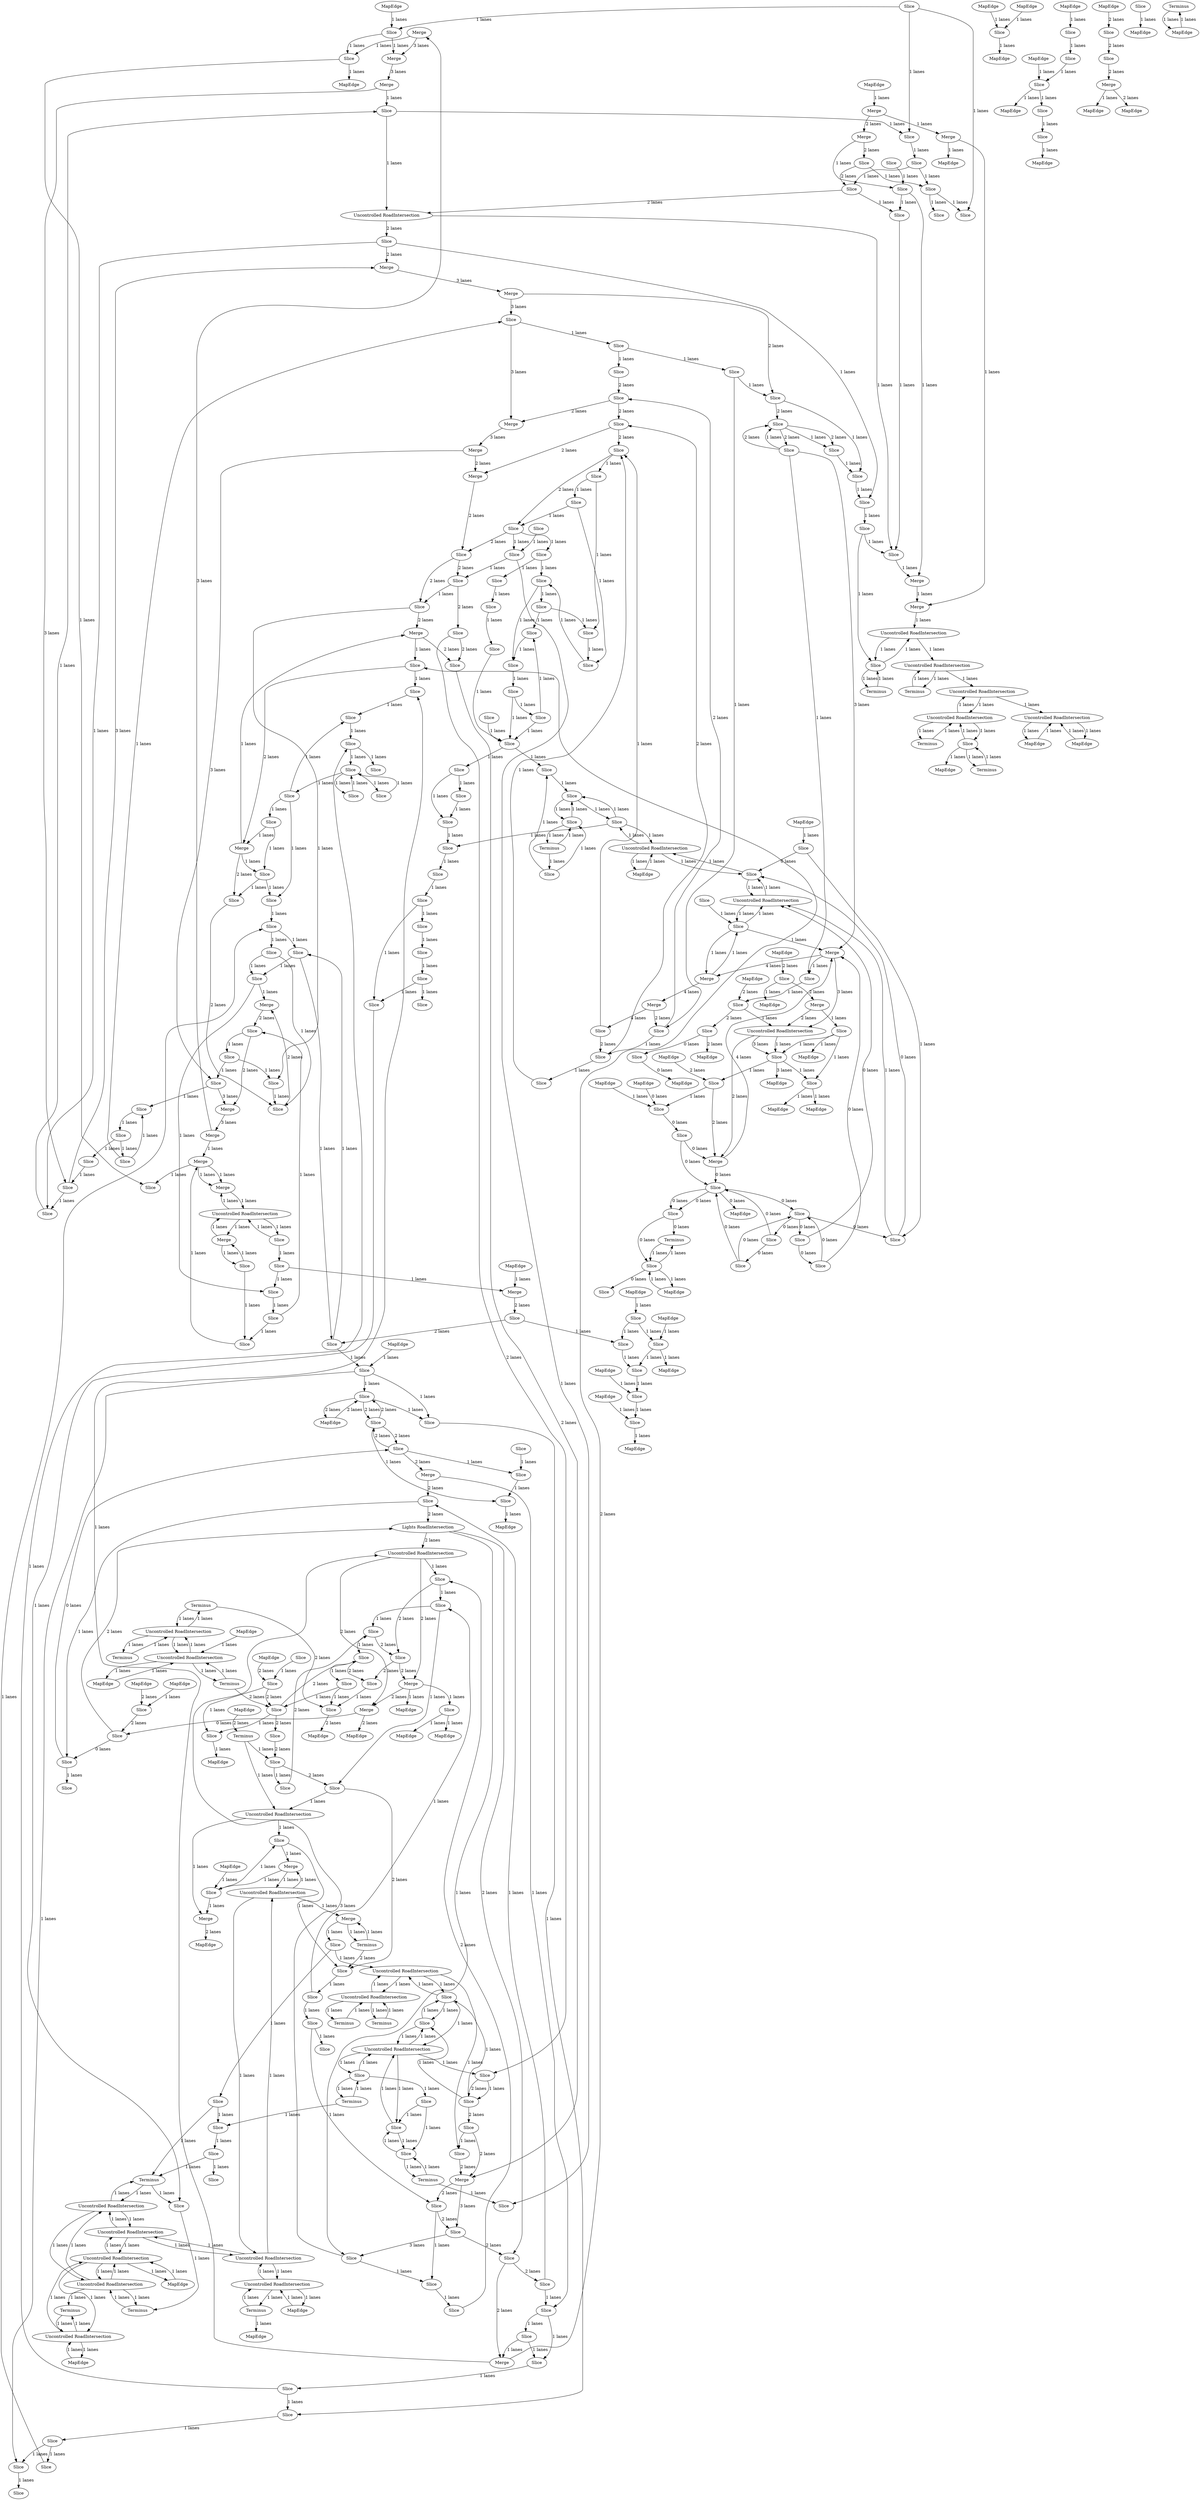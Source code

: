 digraph {
    0 [ label = "Merge" ]
    1 [ label = "MapEdge" ]
    2 [ label = "Merge" ]
    3 [ label = "Lights RoadIntersection" ]
    4 [ label = "Merge" ]
    5 [ label = "Merge" ]
    6 [ label = "Merge" ]
    7 [ label = "Slice" ]
    8 [ label = "MapEdge" ]
    9 [ label = "Uncontrolled RoadIntersection" ]
    10 [ label = "Slice" ]
    11 [ label = "Terminus" ]
    12 [ label = "Uncontrolled RoadIntersection" ]
    13 [ label = "Merge" ]
    14 [ label = "MapEdge" ]
    15 [ label = "MapEdge" ]
    16 [ label = "MapEdge" ]
    17 [ label = "Terminus" ]
    18 [ label = "MapEdge" ]
    19 [ label = "Slice" ]
    20 [ label = "Slice" ]
    21 [ label = "MapEdge" ]
    22 [ label = "Merge" ]
    23 [ label = "Uncontrolled RoadIntersection" ]
    24 [ label = "MapEdge" ]
    25 [ label = "Merge" ]
    26 [ label = "Slice" ]
    27 [ label = "MapEdge" ]
    28 [ label = "Slice" ]
    29 [ label = "Merge" ]
    30 [ label = "Terminus" ]
    31 [ label = "Merge" ]
    32 [ label = "Slice" ]
    33 [ label = "Uncontrolled RoadIntersection" ]
    34 [ label = "Terminus" ]
    35 [ label = "Merge" ]
    36 [ label = "Merge" ]
    37 [ label = "Uncontrolled RoadIntersection" ]
    38 [ label = "Terminus" ]
    39 [ label = "Uncontrolled RoadIntersection" ]
    40 [ label = "Terminus" ]
    41 [ label = "Merge" ]
    42 [ label = "Slice" ]
    43 [ label = "Slice" ]
    44 [ label = "Merge" ]
    45 [ label = "Terminus" ]
    46 [ label = "MapEdge" ]
    47 [ label = "Uncontrolled RoadIntersection" ]
    48 [ label = "Merge" ]
    49 [ label = "Slice" ]
    50 [ label = "Slice" ]
    51 [ label = "Merge" ]
    52 [ label = "Slice" ]
    53 [ label = "Slice" ]
    54 [ label = "Merge" ]
    55 [ label = "Slice" ]
    56 [ label = "Merge" ]
    57 [ label = "Merge" ]
    58 [ label = "Slice" ]
    59 [ label = "Slice" ]
    60 [ label = "MapEdge" ]
    61 [ label = "MapEdge" ]
    62 [ label = "MapEdge" ]
    63 [ label = "Slice" ]
    64 [ label = "Slice" ]
    65 [ label = "Slice" ]
    66 [ label = "Slice" ]
    67 [ label = "Merge" ]
    68 [ label = "Merge" ]
    69 [ label = "MapEdge" ]
    70 [ label = "Slice" ]
    71 [ label = "Slice" ]
    72 [ label = "Slice" ]
    73 [ label = "Slice" ]
    74 [ label = "Slice" ]
    75 [ label = "Uncontrolled RoadIntersection" ]
    76 [ label = "Uncontrolled RoadIntersection" ]
    77 [ label = "Uncontrolled RoadIntersection" ]
    78 [ label = "Slice" ]
    79 [ label = "MapEdge" ]
    80 [ label = "Slice" ]
    81 [ label = "Merge" ]
    82 [ label = "MapEdge" ]
    83 [ label = "Terminus" ]
    84 [ label = "MapEdge" ]
    85 [ label = "Uncontrolled RoadIntersection" ]
    86 [ label = "Terminus" ]
    87 [ label = "Uncontrolled RoadIntersection" ]
    88 [ label = "MapEdge" ]
    89 [ label = "Merge" ]
    90 [ label = "MapEdge" ]
    91 [ label = "MapEdge" ]
    92 [ label = "Slice" ]
    93 [ label = "Slice" ]
    94 [ label = "Slice" ]
    95 [ label = "Uncontrolled RoadIntersection" ]
    96 [ label = "Slice" ]
    97 [ label = "MapEdge" ]
    98 [ label = "Slice" ]
    99 [ label = "Slice" ]
    100 [ label = "MapEdge" ]
    101 [ label = "Slice" ]
    102 [ label = "Slice" ]
    103 [ label = "Slice" ]
    104 [ label = "Slice" ]
    105 [ label = "Slice" ]
    106 [ label = "Slice" ]
    107 [ label = "Merge" ]
    108 [ label = "Merge" ]
    109 [ label = "Slice" ]
    110 [ label = "Slice" ]
    111 [ label = "Slice" ]
    112 [ label = "Slice" ]
    113 [ label = "Slice" ]
    114 [ label = "Slice" ]
    115 [ label = "Slice" ]
    116 [ label = "Slice" ]
    117 [ label = "Slice" ]
    118 [ label = "Slice" ]
    119 [ label = "Slice" ]
    120 [ label = "MapEdge" ]
    121 [ label = "MapEdge" ]
    122 [ label = "Slice" ]
    123 [ label = "MapEdge" ]
    124 [ label = "Slice" ]
    125 [ label = "Slice" ]
    126 [ label = "Merge" ]
    127 [ label = "Merge" ]
    128 [ label = "Terminus" ]
    129 [ label = "Slice" ]
    130 [ label = "Slice" ]
    131 [ label = "MapEdge" ]
    132 [ label = "MapEdge" ]
    133 [ label = "Slice" ]
    134 [ label = "Slice" ]
    135 [ label = "Slice" ]
    136 [ label = "MapEdge" ]
    137 [ label = "MapEdge" ]
    138 [ label = "Slice" ]
    139 [ label = "Slice" ]
    140 [ label = "Slice" ]
    141 [ label = "Slice" ]
    142 [ label = "Uncontrolled RoadIntersection" ]
    143 [ label = "MapEdge" ]
    144 [ label = "Terminus" ]
    145 [ label = "MapEdge" ]
    146 [ label = "Slice" ]
    147 [ label = "Slice" ]
    148 [ label = "Slice" ]
    149 [ label = "MapEdge" ]
    150 [ label = "MapEdge" ]
    151 [ label = "Slice" ]
    152 [ label = "Slice" ]
    153 [ label = "Slice" ]
    154 [ label = "MapEdge" ]
    155 [ label = "Slice" ]
    156 [ label = "Terminus" ]
    157 [ label = "MapEdge" ]
    158 [ label = "Uncontrolled RoadIntersection" ]
    159 [ label = "Uncontrolled RoadIntersection" ]
    160 [ label = "Slice" ]
    161 [ label = "Slice" ]
    162 [ label = "Slice" ]
    163 [ label = "Slice" ]
    164 [ label = "Slice" ]
    165 [ label = "Slice" ]
    166 [ label = "Slice" ]
    167 [ label = "Slice" ]
    168 [ label = "Slice" ]
    169 [ label = "Slice" ]
    170 [ label = "Slice" ]
    171 [ label = "Slice" ]
    172 [ label = "MapEdge" ]
    173 [ label = "Slice" ]
    174 [ label = "Merge" ]
    175 [ label = "Slice" ]
    176 [ label = "Slice" ]
    177 [ label = "Uncontrolled RoadIntersection" ]
    178 [ label = "Slice" ]
    179 [ label = "Merge" ]
    180 [ label = "MapEdge" ]
    181 [ label = "MapEdge" ]
    182 [ label = "Slice" ]
    183 [ label = "Merge" ]
    184 [ label = "Merge" ]
    185 [ label = "Slice" ]
    186 [ label = "Slice" ]
    187 [ label = "Slice" ]
    188 [ label = "Slice" ]
    189 [ label = "Slice" ]
    190 [ label = "Slice" ]
    191 [ label = "Slice" ]
    192 [ label = "Slice" ]
    193 [ label = "Slice" ]
    194 [ label = "Merge" ]
    195 [ label = "Slice" ]
    196 [ label = "Uncontrolled RoadIntersection" ]
    197 [ label = "Slice" ]
    198 [ label = "Slice" ]
    199 [ label = "Slice" ]
    200 [ label = "Slice" ]
    201 [ label = "Slice" ]
    202 [ label = "Slice" ]
    203 [ label = "Slice" ]
    204 [ label = "Slice" ]
    205 [ label = "Slice" ]
    206 [ label = "Slice" ]
    207 [ label = "Slice" ]
    208 [ label = "Slice" ]
    209 [ label = "Slice" ]
    210 [ label = "MapEdge" ]
    211 [ label = "Slice" ]
    212 [ label = "MapEdge" ]
    213 [ label = "MapEdge" ]
    214 [ label = "Slice" ]
    215 [ label = "Slice" ]
    216 [ label = "Slice" ]
    217 [ label = "Slice" ]
    218 [ label = "Slice" ]
    219 [ label = "Slice" ]
    220 [ label = "Slice" ]
    221 [ label = "Slice" ]
    222 [ label = "Slice" ]
    223 [ label = "Slice" ]
    224 [ label = "Slice" ]
    225 [ label = "Slice" ]
    226 [ label = "Slice" ]
    227 [ label = "Terminus" ]
    228 [ label = "Slice" ]
    229 [ label = "Slice" ]
    230 [ label = "Slice" ]
    231 [ label = "Slice" ]
    232 [ label = "Merge" ]
    233 [ label = "Merge" ]
    234 [ label = "Slice" ]
    235 [ label = "Slice" ]
    236 [ label = "Terminus" ]
    237 [ label = "MapEdge" ]
    238 [ label = "Uncontrolled RoadIntersection" ]
    239 [ label = "Uncontrolled RoadIntersection" ]
    240 [ label = "MapEdge" ]
    241 [ label = "Slice" ]
    242 [ label = "Slice" ]
    243 [ label = "Slice" ]
    244 [ label = "Slice" ]
    245 [ label = "Slice" ]
    246 [ label = "Slice" ]
    247 [ label = "Terminus" ]
    248 [ label = "Slice" ]
    249 [ label = "Slice" ]
    250 [ label = "Uncontrolled RoadIntersection" ]
    251 [ label = "Slice" ]
    252 [ label = "Slice" ]
    253 [ label = "MapEdge" ]
    254 [ label = "MapEdge" ]
    255 [ label = "Slice" ]
    256 [ label = "Merge" ]
    257 [ label = "Slice" ]
    258 [ label = "Slice" ]
    259 [ label = "Slice" ]
    260 [ label = "MapEdge" ]
    261 [ label = "Slice" ]
    262 [ label = "MapEdge" ]
    263 [ label = "Slice" ]
    264 [ label = "Slice" ]
    265 [ label = "Slice" ]
    266 [ label = "Slice" ]
    267 [ label = "Slice" ]
    268 [ label = "Slice" ]
    269 [ label = "Slice" ]
    270 [ label = "Slice" ]
    271 [ label = "Slice" ]
    272 [ label = "Slice" ]
    273 [ label = "Slice" ]
    274 [ label = "Slice" ]
    275 [ label = "Slice" ]
    276 [ label = "Slice" ]
    277 [ label = "Slice" ]
    278 [ label = "Slice" ]
    279 [ label = "Slice" ]
    280 [ label = "Slice" ]
    281 [ label = "Slice" ]
    282 [ label = "Slice" ]
    283 [ label = "Slice" ]
    284 [ label = "Slice" ]
    285 [ label = "Slice" ]
    286 [ label = "Slice" ]
    287 [ label = "Slice" ]
    288 [ label = "Slice" ]
    289 [ label = "Slice" ]
    290 [ label = "Terminus" ]
    291 [ label = "Slice" ]
    292 [ label = "Slice" ]
    293 [ label = "Slice" ]
    294 [ label = "Slice" ]
    295 [ label = "MapEdge" ]
    296 [ label = "MapEdge" ]
    297 [ label = "Slice" ]
    298 [ label = "Slice" ]
    299 [ label = "Slice" ]
    300 [ label = "Slice" ]
    301 [ label = "Slice" ]
    302 [ label = "Slice" ]
    303 [ label = "Slice" ]
    304 [ label = "Slice" ]
    305 [ label = "Uncontrolled RoadIntersection" ]
    306 [ label = "Terminus" ]
    307 [ label = "Merge" ]
    308 [ label = "Slice" ]
    309 [ label = "MapEdge" ]
    310 [ label = "Slice" ]
    311 [ label = "Slice" ]
    312 [ label = "Slice" ]
    313 [ label = "Slice" ]
    314 [ label = "Slice" ]
    315 [ label = "Slice" ]
    316 [ label = "Slice" ]
    317 [ label = "MapEdge" ]
    318 [ label = "Slice" ]
    319 [ label = "MapEdge" ]
    320 [ label = "MapEdge" ]
    321 [ label = "MapEdge" ]
    322 [ label = "Slice" ]
    323 [ label = "MapEdge" ]
    324 [ label = "Slice" ]
    325 [ label = "MapEdge" ]
    326 [ label = "Slice" ]
    327 [ label = "Slice" ]
    328 [ label = "Slice" ]
    329 [ label = "MapEdge" ]
    330 [ label = "MapEdge" ]
    331 [ label = "Slice" ]
    332 [ label = "Slice" ]
    333 [ label = "Slice" ]
    334 [ label = "Slice" ]
    335 [ label = "Slice" ]
    336 [ label = "Slice" ]
    337 [ label = "Slice" ]
    338 [ label = "Slice" ]
    339 [ label = "Slice" ]
    340 [ label = "Slice" ]
    341 [ label = "Slice" ]
    342 [ label = "Slice" ]
    343 [ label = "Slice" ]
    344 [ label = "MapEdge" ]
    345 [ label = "Slice" ]
    346 [ label = "Slice" ]
    347 [ label = "Slice" ]
    348 [ label = "Uncontrolled RoadIntersection" ]
    349 [ label = "Slice" ]
    350 [ label = "Slice" ]
    351 [ label = "Slice" ]
    352 [ label = "Slice" ]
    353 [ label = "MapEdge" ]
    354 [ label = "Uncontrolled RoadIntersection" ]
    355 [ label = "Terminus" ]
    356 [ label = "Slice" ]
    357 [ label = "Slice" ]
    358 [ label = "Terminus" ]
    359 [ label = "Uncontrolled RoadIntersection" ]
    360 [ label = "Terminus" ]
    361 [ label = "MapEdge" ]
    362 [ label = "Slice" ]
    363 [ label = "MapEdge" ]
    364 [ label = "MapEdge" ]
    365 [ label = "Slice" ]
    366 [ label = "Slice" ]
    0 -> 65 [ label = "1 lanes" ]
    65 -> 1 [ label = "1 lanes" ]
    2 -> 278 [ label = "2 lanes" ]
    3 -> 242 [ label = "2 lanes" ]
    242 -> 4 [ label = "2 lanes" ]
    5 -> 6 [ label = "2 lanes" ]
    7 -> 337 [ label = "1 lanes" ]
    337 -> 8 [ label = "1 lanes" ]
    9 -> 29 [ label = "1 lanes" ]
    29 -> 10 [ label = "1 lanes" ]
    11 -> 12 [ label = "1 lanes" ]
    13 -> 35 [ label = "1 lanes" ]
    35 -> 14 [ label = "1 lanes" ]
    15 -> 345 [ label = "1 lanes" ]
    345 -> 16 [ label = "1 lanes" ]
    17 -> 134 [ label = "1 lanes" ]
    134 -> 17 [ label = "1 lanes" ]
    134 -> 18 [ label = "1 lanes" ]
    18 -> 134 [ label = "1 lanes" ]
    19 -> 20 [ label = "1 lanes" ]
    20 -> 133 [ label = "1 lanes" ]
    133 -> 21 [ label = "1 lanes" ]
    22 -> 104 [ label = "1 lanes" ]
    104 -> 214 [ label = "1 lanes" ]
    214 -> 4 [ label = "1 lanes" ]
    23 -> 24 [ label = "1 lanes" ]
    24 -> 23 [ label = "1 lanes" ]
    25 -> 59 [ label = "1 lanes" ]
    59 -> 26 [ label = "1 lanes" ]
    25 -> 286 [ label = "2 lanes" ]
    286 -> 307 [ label = "2 lanes" ]
    27 -> 28 [ label = "1 lanes" ]
    29 -> 30 [ label = "1 lanes" ]
    30 -> 29 [ label = "1 lanes" ]
    4 -> 26 [ label = "1 lanes" ]
    31 -> 230 [ label = "1 lanes" ]
    230 -> 294 [ label = "1 lanes" ]
    294 -> 105 [ label = "1 lanes" ]
    105 -> 32 [ label = "1 lanes" ]
    33 -> 34 [ label = "1 lanes" ]
    34 -> 33 [ label = "1 lanes" ]
    35 -> 36 [ label = "1 lanes" ]
    37 -> 39 [ label = "1 lanes" ]
    39 -> 37 [ label = "1 lanes" ]
    39 -> 38 [ label = "1 lanes" ]
    38 -> 39 [ label = "1 lanes" ]
    39 -> 352 [ label = "1 lanes" ]
    352 -> 39 [ label = "1 lanes" ]
    352 -> 40 [ label = "1 lanes" ]
    40 -> 352 [ label = "1 lanes" ]
    41 -> 362 [ label = "2 lanes" ]
    362 -> 42 [ label = "2 lanes" ]
    43 -> 366 [ label = "1 lanes" ]
    366 -> 215 [ label = "1 lanes" ]
    44 -> 299 [ label = "1 lanes" ]
    299 -> 177 [ label = "1 lanes" ]
    177 -> 117 [ label = "1 lanes" ]
    117 -> 108 [ label = "1 lanes" ]
    108 -> 36 [ label = "1 lanes" ]
    36 -> 305 [ label = "1 lanes" ]
    305 -> 354 [ label = "1 lanes" ]
    354 -> 37 [ label = "1 lanes" ]
    37 -> 23 [ label = "1 lanes" ]
    45 -> 85 [ label = "1 lanes" ]
    85 -> 45 [ label = "1 lanes" ]
    85 -> 33 [ label = "1 lanes" ]
    33 -> 85 [ label = "1 lanes" ]
    33 -> 46 [ label = "1 lanes" ]
    46 -> 33 [ label = "1 lanes" ]
    47 -> 48 [ label = "2 lanes" ]
    49 -> 50 [ label = "0 lanes" ]
    51 -> 52 [ label = "0 lanes" ]
    53 -> 54 [ label = "2 lanes" ]
    55 -> 223 [ label = "2 lanes" ]
    223 -> 57 [ label = "2 lanes" ]
    57 -> 115 [ label = "2 lanes" ]
    115 -> 56 [ label = "2 lanes" ]
    259 -> 57 [ label = "1 lanes" ]
    26 -> 94 [ label = "1 lanes" ]
    94 -> 217 [ label = "1 lanes" ]
    217 -> 58 [ label = "1 lanes" ]
    4 -> 59 [ label = "2 lanes" ]
    59 -> 31 [ label = "2 lanes" ]
    54 -> 60 [ label = "1 lanes" ]
    61 -> 11 [ label = "2 lanes" ]
    62 -> 63 [ label = "1 lanes" ]
    64 -> 255 [ label = "1 lanes" ]
    255 -> 65 [ label = "1 lanes" ]
    65 -> 66 [ label = "1 lanes" ]
    67 -> 68 [ label = "4 lanes" ]
    69 -> 28 [ label = "2 lanes" ]
    28 -> 70 [ label = "2 lanes" ]
    71 -> 251 [ label = "1 lanes" ]
    251 -> 151 [ label = "1 lanes" ]
    151 -> 72 [ label = "1 lanes" ]
    73 -> 74 [ label = "0 lanes" ]
    75 -> 142 [ label = "1 lanes" ]
    142 -> 75 [ label = "1 lanes" ]
    142 -> 76 [ label = "1 lanes" ]
    76 -> 142 [ label = "1 lanes" ]
    77 -> 78 [ label = "1 lanes" ]
    78 -> 77 [ label = "1 lanes" ]
    79 -> 19 [ label = "1 lanes" ]
    80 -> 310 [ label = "1 lanes" ]
    310 -> 81 [ label = "1 lanes" ]
    82 -> 76 [ label = "1 lanes" ]
    76 -> 82 [ label = "1 lanes" ]
    76 -> 83 [ label = "1 lanes" ]
    83 -> 76 [ label = "1 lanes" ]
    63 -> 74 [ label = "0 lanes" ]
    52 -> 190 [ label = "0 lanes" ]
    190 -> 73 [ label = "0 lanes" ]
    74 -> 77 [ label = "1 lanes" ]
    77 -> 74 [ label = "1 lanes" ]
    77 -> 84 [ label = "1 lanes" ]
    84 -> 77 [ label = "1 lanes" ]
    85 -> 86 [ label = "1 lanes" ]
    86 -> 85 [ label = "1 lanes" ]
    74 -> 87 [ label = "1 lanes" ]
    87 -> 74 [ label = "1 lanes" ]
    51 -> 81 [ label = "4 lanes" ]
    81 -> 67 [ label = "4 lanes" ]
    50 -> 88 [ label = "0 lanes" ]
    89 -> 71 [ label = "1 lanes" ]
    71 -> 252 [ label = "1 lanes" ]
    252 -> 90 [ label = "1 lanes" ]
    91 -> 72 [ label = "0 lanes" ]
    72 -> 152 [ label = "0 lanes" ]
    152 -> 52 [ label = "0 lanes" ]
    92 -> 209 [ label = "1 lanes" ]
    93 -> 94 [ label = "1 lanes" ]
    307 -> 241 [ label = "3 lanes" ]
    241 -> 243 [ label = "3 lanes" ]
    243 -> 47 [ label = "3 lanes" ]
    95 -> 195 [ label = "1 lanes" ]
    195 -> 95 [ label = "1 lanes" ]
    195 -> 245 [ label = "1 lanes" ]
    245 -> 195 [ label = "1 lanes" ]
    245 -> 196 [ label = "1 lanes" ]
    196 -> 245 [ label = "1 lanes" ]
    96 -> 97 [ label = "1 lanes" ]
    98 -> 99 [ label = "1 lanes" ]
    100 -> 318 [ label = "2 lanes" ]
    318 -> 89 [ label = "2 lanes" ]
    89 -> 250 [ label = "2 lanes" ]
    250 -> 51 [ label = "2 lanes" ]
    346 -> 101 [ label = "1 lanes" ]
    102 -> 175 [ label = "1 lanes" ]
    175 -> 185 [ label = "1 lanes" ]
    185 -> 103 [ label = "1 lanes" ]
    102 -> 104 [ label = "1 lanes" ]
    101 -> 105 [ label = "1 lanes" ]
    105 -> 220 [ label = "1 lanes" ]
    220 -> 259 [ label = "1 lanes" ]
    259 -> 106 [ label = "1 lanes" ]
    107 -> 111 [ label = "1 lanes" ]
    111 -> 108 [ label = "1 lanes" ]
    109 -> 118 [ label = "1 lanes" ]
    118 -> 92 [ label = "1 lanes" ]
    92 -> 109 [ label = "1 lanes" ]
    110 -> 111 [ label = "1 lanes" ]
    111 -> 112 [ label = "1 lanes" ]
    178 -> 113 [ label = "1 lanes" ]
    114 -> 115 [ label = "1 lanes" ]
    115 -> 225 [ label = "1 lanes" ]
    225 -> 311 [ label = "1 lanes" ]
    311 -> 109 [ label = "1 lanes" ]
    116 -> 176 [ label = "1 lanes" ]
    176 -> 112 [ label = "1 lanes" ]
    112 -> 117 [ label = "1 lanes" ]
    118 -> 119 [ label = "1 lanes" ]
    120 -> 41 [ label = "1 lanes" ]
    122 -> 53 [ label = "2 lanes" ]
    54 -> 123 [ label = "2 lanes" ]
    124 -> 58 [ label = "1 lanes" ]
    58 -> 124 [ label = "1 lanes" ]
    125 -> 58 [ label = "1 lanes" ]
    58 -> 125 [ label = "1 lanes" ]
    126 -> 138 [ label = "1 lanes" ]
    138 -> 127 [ label = "1 lanes" ]
    126 -> 9 [ label = "1 lanes" ]
    9 -> 126 [ label = "1 lanes" ]
    9 -> 238 [ label = "1 lanes" ]
    238 -> 9 [ label = "1 lanes" ]
    238 -> 75 [ label = "1 lanes" ]
    75 -> 238 [ label = "1 lanes" ]
    75 -> 158 [ label = "1 lanes" ]
    158 -> 75 [ label = "1 lanes" ]
    158 -> 128 [ label = "1 lanes" ]
    128 -> 158 [ label = "1 lanes" ]
    129 -> 130 [ label = "1 lanes" ]
    130 -> 131 [ label = "1 lanes" ]
    132 -> 133 [ label = "1 lanes" ]
    133 -> 129 [ label = "1 lanes" ]
    134 -> 135 [ label = "0 lanes" ]
    136 -> 33 [ label = "1 lanes" ]
    137 -> 138 [ label = "1 lanes" ]
    138 -> 357 [ label = "1 lanes" ]
    357 -> 335 [ label = "1 lanes" ]
    335 -> 313 [ label = "1 lanes" ]
    313 -> 257 [ label = "1 lanes" ]
    257 -> 139 [ label = "1 lanes" ]
    140 -> 141 [ label = "1 lanes" ]
    30 -> 335 [ label = "2 lanes" ]
    45 -> 141 [ label = "2 lanes" ]
    49 -> 121 [ label = "2 lanes" ]
    73 -> 87 [ label = "1 lanes" ]
    142 -> 143 [ label = "1 lanes" ]
    143 -> 142 [ label = "1 lanes" ]
    142 -> 159 [ label = "1 lanes" ]
    159 -> 142 [ label = "1 lanes" ]
    159 -> 144 [ label = "1 lanes" ]
    144 -> 159 [ label = "1 lanes" ]
    215 -> 346 [ label = "1 lanes" ]
    145 -> 23 [ label = "1 lanes" ]
    23 -> 145 [ label = "1 lanes" ]
    64 -> 146 [ label = "1 lanes" ]
    147 -> 148 [ label = "1 lanes" ]
    52 -> 149 [ label = "0 lanes" ]
    150 -> 151 [ label = "2 lanes" ]
    151 -> 51 [ label = "2 lanes" ]
    152 -> 51 [ label = "0 lanes" ]
    153 -> 289 [ label = "2 lanes" ]
    289 -> 6 [ label = "2 lanes" ]
    278 -> 356 [ label = "2 lanes" ]
    356 -> 248 [ label = "2 lanes" ]
    248 -> 81 [ label = "3 lanes" ]
    81 -> 250 [ label = "3 lanes" ]
    250 -> 251 [ label = "3 lanes" ]
    251 -> 154 [ label = "3 lanes" ]
    156 -> 157 [ label = "1 lanes" ]
    157 -> 156 [ label = "1 lanes" ]
    159 -> 158 [ label = "1 lanes" ]
    158 -> 159 [ label = "1 lanes" ]
    159 -> 83 [ label = "1 lanes" ]
    160 -> 161 [ label = "1 lanes" ]
    162 -> 343 [ label = "1 lanes" ]
    343 -> 163 [ label = "1 lanes" ]
    269 -> 350 [ label = "1 lanes" ]
    350 -> 164 [ label = "1 lanes" ]
    165 -> 269 [ label = "1 lanes" ]
    166 -> 165 [ label = "1 lanes" ]
    167 -> 166 [ label = "1 lanes" ]
    168 -> 144 [ label = "1 lanes" ]
    170 -> 169 [ label = "1 lanes" ]
    171 -> 161 [ label = "1 lanes" ]
    161 -> 168 [ label = "1 lanes" ]
    128 -> 168 [ label = "1 lanes" ]
    10 -> 170 [ label = "1 lanes" ]
    170 -> 128 [ label = "1 lanes" ]
    172 -> 13 [ label = "1 lanes" ]
    63 -> 73 [ label = "1 lanes" ]
    173 -> 22 [ label = "2 lanes" ]
    47 -> 174 [ label = "2 lanes" ]
    22 -> 175 [ label = "2 lanes" ]
    175 -> 3 [ label = "2 lanes" ]
    13 -> 107 [ label = "2 lanes" ]
    107 -> 147 [ label = "2 lanes" ]
    147 -> 176 [ label = "2 lanes" ]
    176 -> 177 [ label = "2 lanes" ]
    177 -> 178 [ label = "2 lanes" ]
    178 -> 179 [ label = "2 lanes" ]
    127 -> 180 [ label = "2 lanes" ]
    47 -> 206 [ label = "1 lanes" ]
    206 -> 314 [ label = "1 lanes" ]
    314 -> 334 [ label = "1 lanes" ]
    334 -> 12 [ label = "1 lanes" ]
    181 -> 249 [ label = "2 lanes" ]
    249 -> 49 [ label = "2 lanes" ]
    182 -> 351 [ label = "1 lanes" ]
    351 -> 41 [ label = "1 lanes" ]
    183 -> 184 [ label = "1 lanes" ]
    70 -> 185 [ label = "0 lanes" ]
    185 -> 173 [ label = "0 lanes" ]
    70 -> 3 [ label = "2 lanes" ]
    186 -> 190 [ label = "0 lanes" ]
    190 -> 189 [ label = "0 lanes" ]
    189 -> 87 [ label = "0 lanes" ]
    186 -> 52 [ label = "0 lanes" ]
    52 -> 191 [ label = "0 lanes" ]
    191 -> 17 [ label = "0 lanes" ]
    187 -> 186 [ label = "0 lanes" ]
    188 -> 81 [ label = "0 lanes" ]
    189 -> 188 [ label = "0 lanes" ]
    188 -> 190 [ label = "0 lanes" ]
    190 -> 187 [ label = "0 lanes" ]
    187 -> 52 [ label = "0 lanes" ]
    52 -> 191 [ label = "0 lanes" ]
    191 -> 134 [ label = "0 lanes" ]
    81 -> 192 [ label = "1 lanes" ]
    6 -> 155 [ label = "2 lanes" ]
    155 -> 222 [ label = "2 lanes" ]
    222 -> 25 [ label = "2 lanes" ]
    193 -> 282 [ label = "1 lanes" ]
    193 -> 153 [ label = "2 lanes" ]
    68 -> 280 [ label = "2 lanes" ]
    280 -> 288 [ label = "2 lanes" ]
    288 -> 194 [ label = "2 lanes" ]
    68 -> 193 [ label = "4 lanes" ]
    195 -> 196 [ label = "1 lanes" ]
    196 -> 201 [ label = "1 lanes" ]
    201 -> 202 [ label = "1 lanes" ]
    202 -> 195 [ label = "1 lanes" ]
    197 -> 297 [ label = "1 lanes" ]
    297 -> 198 [ label = "1 lanes" ]
    11 -> 333 [ label = "1 lanes" ]
    333 -> 199 [ label = "1 lanes" ]
    199 -> 315 [ label = "2 lanes" ]
    315 -> 207 [ label = "2 lanes" ]
    207 -> 174 [ label = "2 lanes" ]
    200 -> 201 [ label = "2 lanes" ]
    201 -> 202 [ label = "2 lanes" ]
    202 -> 203 [ label = "2 lanes" ]
    203 -> 307 [ label = "2 lanes" ]
    307 -> 139 [ label = "2 lanes" ]
    203 -> 204 [ label = "1 lanes" ]
    205 -> 206 [ label = "2 lanes" ]
    206 -> 207 [ label = "2 lanes" ]
    207 -> 208 [ label = "2 lanes" ]
    208 -> 141 [ label = "1 lanes" ]
    139 -> 244 [ label = "1 lanes" ]
    244 -> 205 [ label = "1 lanes" ]
    43 -> 7 [ label = "2 lanes" ]
    7 -> 43 [ label = "2 lanes" ]
    7 -> 173 [ label = "2 lanes" ]
    173 -> 7 [ label = "2 lanes" ]
    2 -> 209 [ label = "3 lanes" ]
    209 -> 194 [ label = "3 lanes" ]
    174 -> 211 [ label = "1 lanes" ]
    211 -> 210 [ label = "1 lanes" ]
    211 -> 212 [ label = "1 lanes" ]
    141 -> 213 [ label = "2 lanes" ]
    214 -> 219 [ label = "1 lanes" ]
    219 -> 216 [ label = "1 lanes" ]
    216 -> 215 [ label = "1 lanes" ]
    216 -> 217 [ label = "1 lanes" ]
    217 -> 218 [ label = "1 lanes" ]
    104 -> 219 [ label = "1 lanes" ]
    220 -> 223 [ label = "1 lanes" ]
    106 -> 114 [ label = "1 lanes" ]
    114 -> 235 [ label = "1 lanes" ]
    235 -> 184 [ label = "1 lanes" ]
    184 -> 66 [ label = "1 lanes" ]
    221 -> 283 [ label = "1 lanes" ]
    283 -> 285 [ label = "1 lanes" ]
    285 -> 222 [ label = "1 lanes" ]
    222 -> 226 [ label = "1 lanes" ]
    226 -> 223 [ label = "1 lanes" ]
    224 -> 264 [ label = "1 lanes" ]
    264 -> 167 [ label = "1 lanes" ]
    225 -> 226 [ label = "1 lanes" ]
    31 -> 25 [ label = "1 lanes" ]
    227 -> 228 [ label = "1 lanes" ]
    229 -> 230 [ label = "1 lanes" ]
    230 -> 55 [ label = "1 lanes" ]
    365 -> 347 [ label = "1 lanes" ]
    347 -> 231 [ label = "1 lanes" ]
    184 -> 232 [ label = "1 lanes" ]
    184 -> 232 [ label = "1 lanes" ]
    233 -> 234 [ label = "1 lanes" ]
    234 -> 233 [ label = "1 lanes" ]
    234 -> 235 [ label = "1 lanes" ]
    236 -> 239 [ label = "1 lanes" ]
    239 -> 236 [ label = "1 lanes" ]
    239 -> 237 [ label = "1 lanes" ]
    237 -> 239 [ label = "1 lanes" ]
    238 -> 239 [ label = "1 lanes" ]
    239 -> 238 [ label = "1 lanes" ]
    236 -> 240 [ label = "1 lanes" ]
    139 -> 241 [ label = "2 lanes" ]
    241 -> 242 [ label = "2 lanes" ]
    242 -> 102 [ label = "2 lanes" ]
    182 -> 348 [ label = "1 lanes" ]
    348 -> 182 [ label = "1 lanes" ]
    348 -> 232 [ label = "1 lanes" ]
    232 -> 348 [ label = "1 lanes" ]
    3 -> 243 [ label = "1 lanes" ]
    243 -> 244 [ label = "1 lanes" ]
    202 -> 245 [ label = "1 lanes" ]
    247 -> 169 [ label = "1 lanes" ]
    169 -> 263 [ label = "1 lanes" ]
    263 -> 246 [ label = "1 lanes" ]
    196 -> 339 [ label = "1 lanes" ]
    339 -> 196 [ label = "1 lanes" ]
    339 -> 247 [ label = "1 lanes" ]
    247 -> 339 [ label = "1 lanes" ]
    248 -> 192 [ label = "1 lanes" ]
    192 -> 249 [ label = "1 lanes" ]
    249 -> 250 [ label = "1 lanes" ]
    250 -> 251 [ label = "1 lanes" ]
    251 -> 252 [ label = "1 lanes" ]
    252 -> 253 [ label = "1 lanes" ]
    254 -> 255 [ label = "1 lanes" ]
    255 -> 256 [ label = "1 lanes" ]
    257 -> 258 [ label = "1 lanes" ]
    42 -> 365 [ label = "1 lanes" ]
    365 -> 43 [ label = "1 lanes" ]
    32 -> 259 [ label = "1 lanes" ]
    42 -> 32 [ label = "1 lanes" ]
    32 -> 42 [ label = "1 lanes" ]
    260 -> 261 [ label = "1 lanes" ]
    174 -> 262 [ label = "1 lanes" ]
    174 -> 48 [ label = "2 lanes" ]
    196 -> 340 [ label = "1 lanes" ]
    340 -> 196 [ label = "1 lanes" ]
    340 -> 342 [ label = "1 lanes" ]
    342 -> 340 [ label = "1 lanes" ]
    342 -> 227 [ label = "1 lanes" ]
    227 -> 342 [ label = "1 lanes" ]
    263 -> 128 [ label = "1 lanes" ]
    264 -> 275 [ label = "1 lanes" ]
    275 -> 273 [ label = "1 lanes" ]
    273 -> 272 [ label = "1 lanes" ]
    272 -> 276 [ label = "1 lanes" ]
    276 -> 268 [ label = "1 lanes" ]
    268 -> 271 [ label = "1 lanes" ]
    271 -> 269 [ label = "1 lanes" ]
    265 -> 269 [ label = "1 lanes" ]
    266 -> 267 [ label = "1 lanes" ]
    268 -> 269 [ label = "1 lanes" ]
    269 -> 270 [ label = "1 lanes" ]
    271 -> 272 [ label = "1 lanes" ]
    273 -> 274 [ label = "1 lanes" ]
    275 -> 276 [ label = "1 lanes" ]
    277 -> 274 [ label = "1 lanes" ]
    274 -> 267 [ label = "1 lanes" ]
    267 -> 275 [ label = "1 lanes" ]
    298 -> 278 [ label = "1 lanes" ]
    278 -> 279 [ label = "1 lanes" ]
    298 -> 280 [ label = "1 lanes" ]
    280 -> 153 [ label = "1 lanes" ]
    153 -> 281 [ label = "1 lanes" ]
    281 -> 282 [ label = "1 lanes" ]
    282 -> 277 [ label = "1 lanes" ]
    277 -> 266 [ label = "1 lanes" ]
    266 -> 224 [ label = "1 lanes" ]
    224 -> 283 [ label = "1 lanes" ]
    283 -> 228 [ label = "1 lanes" ]
    284 -> 298 [ label = "1 lanes" ]
    289 -> 282 [ label = "2 lanes" ]
    282 -> 224 [ label = "2 lanes" ]
    224 -> 155 [ label = "2 lanes" ]
    155 -> 285 [ label = "2 lanes" ]
    285 -> 200 [ label = "2 lanes" ]
    200 -> 286 [ label = "2 lanes" ]
    287 -> 288 [ label = "2 lanes" ]
    288 -> 289 [ label = "2 lanes" ]
    209 -> 284 [ label = "1 lanes" ]
    284 -> 287 [ label = "1 lanes" ]
    290 -> 293 [ label = "1 lanes" ]
    293 -> 290 [ label = "1 lanes" ]
    293 -> 291 [ label = "1 lanes" ]
    291 -> 293 [ label = "1 lanes" ]
    291 -> 78 [ label = "1 lanes" ]
    78 -> 291 [ label = "1 lanes" ]
    290 -> 292 [ label = "1 lanes" ]
    292 -> 270 [ label = "1 lanes" ]
    270 -> 291 [ label = "1 lanes" ]
    292 -> 293 [ label = "1 lanes" ]
    93 -> 294 [ label = "1 lanes" ]
    229 -> 31 [ label = "1 lanes" ]
    3 -> 47 [ label = "2 lanes" ]
    48 -> 295 [ label = "2 lanes" ]
    48 -> 70 [ label = "0 lanes" ]
    296 -> 297 [ label = "2 lanes" ]
    297 -> 331 [ label = "2 lanes" ]
    331 -> 316 [ label = "2 lanes" ]
    316 -> 208 [ label = "2 lanes" ]
    119 -> 312 [ label = "1 lanes" ]
    312 -> 113 [ label = "1 lanes" ]
    113 -> 299 [ label = "1 lanes" ]
    299 -> 300 [ label = "1 lanes" ]
    301 -> 279 [ label = "1 lanes" ]
    178 -> 302 [ label = "1 lanes" ]
    303 -> 117 [ label = "1 lanes" ]
    64 -> 300 [ label = "1 lanes" ]
    300 -> 116 [ label = "1 lanes" ]
    116 -> 148 [ label = "1 lanes" ]
    148 -> 304 [ label = "1 lanes" ]
    148 -> 146 [ label = "1 lanes" ]
    305 -> 308 [ label = "1 lanes" ]
    308 -> 305 [ label = "1 lanes" ]
    308 -> 306 [ label = "1 lanes" ]
    306 -> 308 [ label = "1 lanes" ]
    204 -> 307 [ label = "2 lanes" ]
    10 -> 95 [ label = "1 lanes" ]
    95 -> 204 [ label = "1 lanes" ]
    279 -> 302 [ label = "1 lanes" ]
    302 -> 303 [ label = "1 lanes" ]
    303 -> 308 [ label = "1 lanes" ]
    309 -> 122 [ label = "2 lanes" ]
    31 -> 55 [ label = "2 lanes" ]
    87 -> 310 [ label = "1 lanes" ]
    310 -> 87 [ label = "1 lanes" ]
    310 -> 67 [ label = "1 lanes" ]
    67 -> 310 [ label = "1 lanes" ]
    5 -> 311 [ label = "3 lanes" ]
    311 -> 56 [ label = "3 lanes" ]
    194 -> 5 [ label = "3 lanes" ]
    256 -> 44 [ label = "3 lanes" ]
    44 -> 312 [ label = "3 lanes" ]
    312 -> 179 [ label = "3 lanes" ]
    0 -> 256 [ label = "3 lanes" ]
    56 -> 183 [ label = "3 lanes" ]
    183 -> 0 [ label = "3 lanes" ]
    313 -> 314 [ label = "1 lanes" ]
    314 -> 315 [ label = "1 lanes" ]
    315 -> 316 [ label = "1 lanes" ]
    316 -> 140 [ label = "1 lanes" ]
    140 -> 331 [ label = "1 lanes" ]
    331 -> 198 [ label = "1 lanes" ]
    198 -> 317 [ label = "1 lanes" ]
    93 -> 229 [ label = "1 lanes" ]
    58 -> 93 [ label = "1 lanes" ]
    179 -> 2 [ label = "3 lanes" ]
    318 -> 319 [ label = "1 lanes" ]
    71 -> 320 [ label = "1 lanes" ]
    321 -> 327 [ label = "1 lanes" ]
    327 -> 322 [ label = "1 lanes" ]
    323 -> 328 [ label = "1 lanes" ]
    328 -> 324 [ label = "1 lanes" ]
    325 -> 326 [ label = "1 lanes" ]
    327 -> 328 [ label = "1 lanes" ]
    328 -> 329 [ label = "1 lanes" ]
    330 -> 72 [ label = "1 lanes" ]
    34 -> 331 [ label = "2 lanes" ]
    331 -> 332 [ label = "2 lanes" ]
    332 -> 333 [ label = "2 lanes" ]
    333 -> 334 [ label = "2 lanes" ]
    334 -> 335 [ label = "2 lanes" ]
    336 -> 338 [ label = "1 lanes" ]
    338 -> 337 [ label = "1 lanes" ]
    173 -> 338 [ label = "1 lanes" ]
    339 -> 341 [ label = "1 lanes" ]
    341 -> 340 [ label = "1 lanes" ]
    341 -> 342 [ label = "1 lanes" ]
    78 -> 343 [ label = "1 lanes" ]
    344 -> 345 [ label = "1 lanes" ]
    346 -> 347 [ label = "1 lanes" ]
    233 -> 348 [ label = "1 lanes" ]
    348 -> 233 [ label = "1 lanes" ]
    99 -> 160 [ label = "1 lanes" ]
    160 -> 349 [ label = "1 lanes" ]
    350 -> 162 [ label = "1 lanes" ]
    164 -> 162 [ label = "1 lanes" ]
    163 -> 171 [ label = "1 lanes" ]
    171 -> 98 [ label = "1 lanes" ]
    351 -> 106 [ label = "1 lanes" ]
    248 -> 356 [ label = "2 lanes" ]
    356 -> 301 [ label = "2 lanes" ]
    248 -> 356 [ label = "1 lanes" ]
    356 -> 301 [ label = "1 lanes" ]
    352 -> 353 [ label = "1 lanes" ]
    354 -> 355 [ label = "1 lanes" ]
    355 -> 354 [ label = "1 lanes" ]
    12 -> 357 [ label = "1 lanes" ]
    357 -> 126 [ label = "1 lanes" ]
    12 -> 127 [ label = "1 lanes" ]
    95 -> 359 [ label = "1 lanes" ]
    359 -> 95 [ label = "1 lanes" ]
    359 -> 358 [ label = "1 lanes" ]
    358 -> 359 [ label = "1 lanes" ]
    359 -> 360 [ label = "1 lanes" ]
    360 -> 359 [ label = "1 lanes" ]
    361 -> 43 [ label = "2 lanes" ]
    43 -> 361 [ label = "2 lanes" ]
    362 -> 322 [ label = "1 lanes" ]
    322 -> 324 [ label = "1 lanes" ]
    324 -> 326 [ label = "1 lanes" ]
    326 -> 261 [ label = "1 lanes" ]
    261 -> 363 [ label = "1 lanes" ]
    364 -> 365 [ label = "1 lanes" ]
    365 -> 366 [ label = "1 lanes" ]
}
